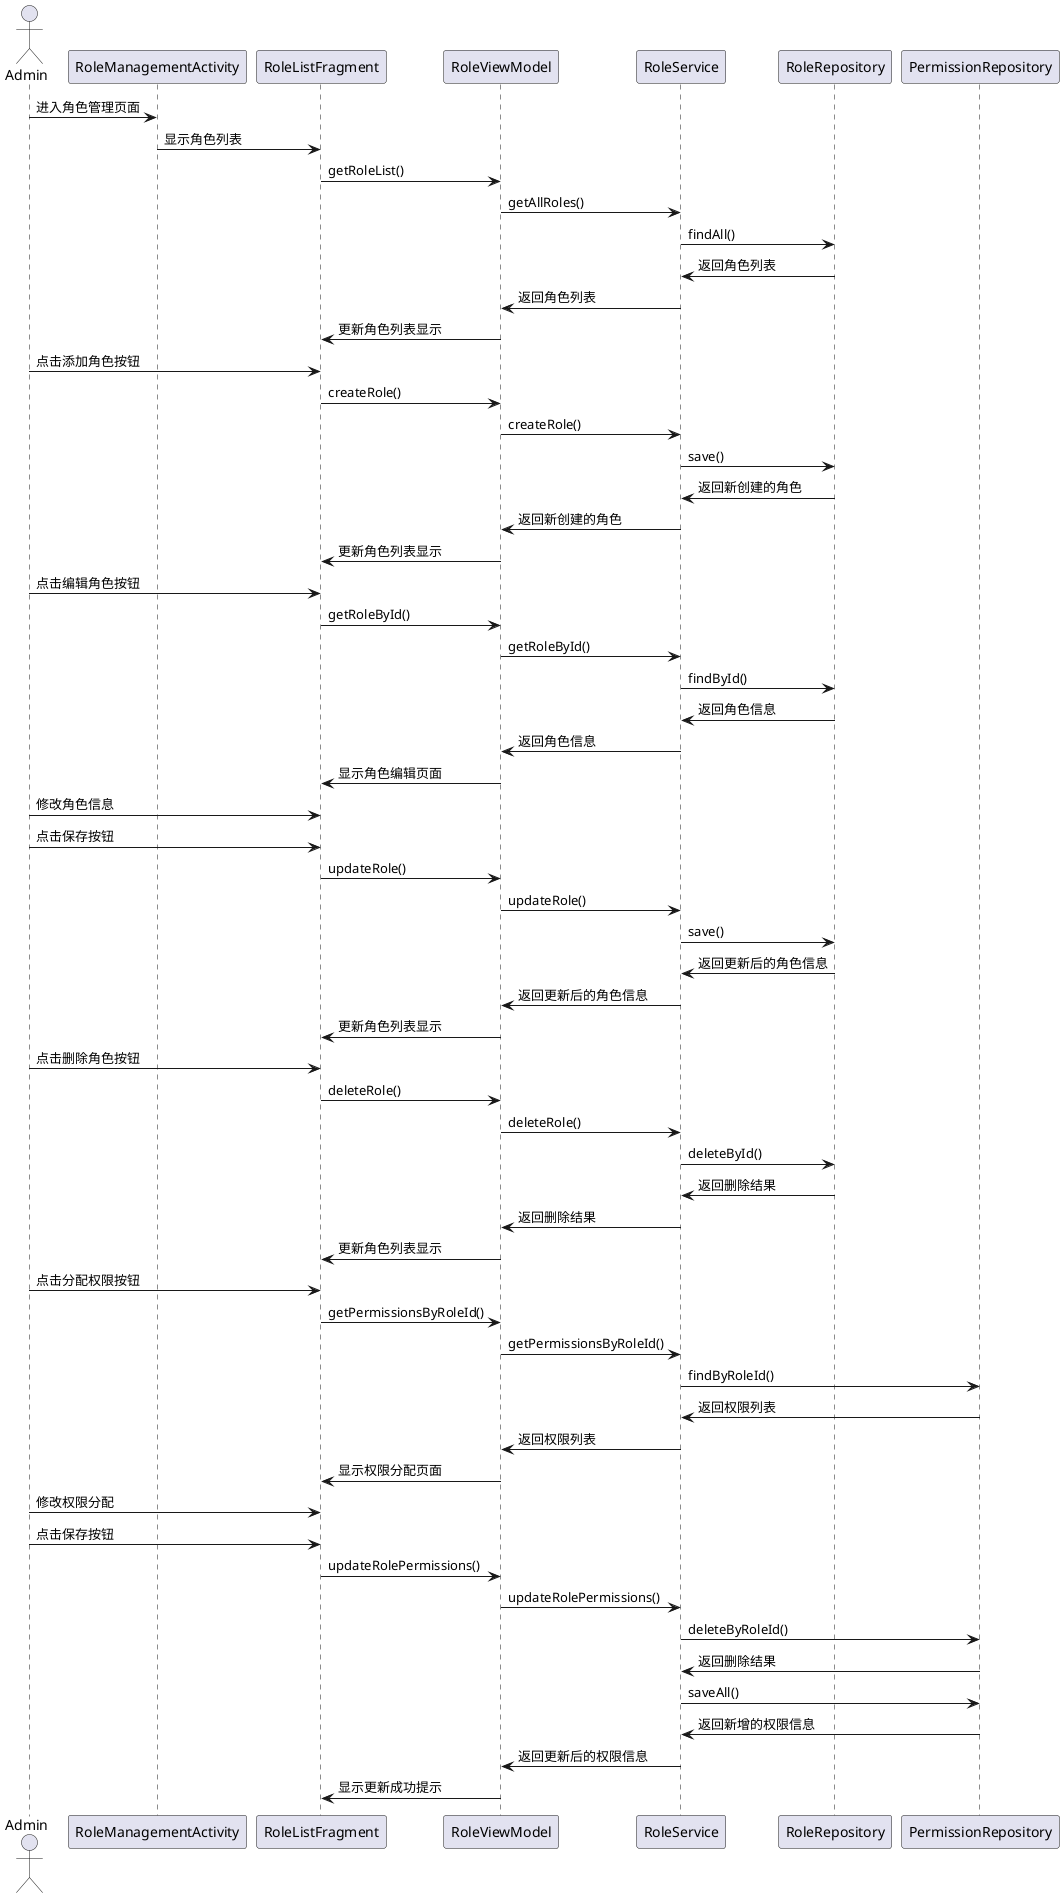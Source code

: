 @startuml
actor Admin
participant RoleManagementActivity
participant RoleListFragment
participant RoleViewModel
participant RoleService
participant RoleRepository
participant PermissionRepository

Admin -> RoleManagementActivity: 进入角色管理页面
RoleManagementActivity -> RoleListFragment: 显示角色列表

RoleListFragment -> RoleViewModel: getRoleList()
RoleViewModel -> RoleService: getAllRoles()
RoleService -> RoleRepository: findAll()
RoleRepository -> RoleService: 返回角色列表
RoleService -> RoleViewModel: 返回角色列表
RoleViewModel -> RoleListFragment: 更新角色列表显示

Admin -> RoleListFragment: 点击添加角色按钮
RoleListFragment -> RoleViewModel: createRole()
RoleViewModel -> RoleService: createRole()
RoleService -> RoleRepository: save()
RoleRepository -> RoleService: 返回新创建的角色
RoleService -> RoleViewModel: 返回新创建的角色
RoleViewModel -> RoleListFragment: 更新角色列表显示

Admin -> RoleListFragment: 点击编辑角色按钮
RoleListFragment -> RoleViewModel: getRoleById()
RoleViewModel -> RoleService: getRoleById()
RoleService -> RoleRepository: findById()
RoleRepository -> RoleService: 返回角色信息
RoleService -> RoleViewModel: 返回角色信息
RoleViewModel -> RoleListFragment: 显示角色编辑页面

Admin -> RoleListFragment: 修改角色信息
Admin -> RoleListFragment: 点击保存按钮
RoleListFragment -> RoleViewModel: updateRole()
RoleViewModel -> RoleService: updateRole()
RoleService -> RoleRepository: save()
RoleRepository -> RoleService: 返回更新后的角色信息
RoleService -> RoleViewModel: 返回更新后的角色信息
RoleViewModel -> RoleListFragment: 更新角色列表显示

Admin -> RoleListFragment: 点击删除角色按钮
RoleListFragment -> RoleViewModel: deleteRole()
RoleViewModel -> RoleService: deleteRole()
RoleService -> RoleRepository: deleteById()
RoleRepository -> RoleService: 返回删除结果
RoleService -> RoleViewModel: 返回删除结果
RoleViewModel -> RoleListFragment: 更新角色列表显示

Admin -> RoleListFragment: 点击分配权限按钮
RoleListFragment -> RoleViewModel: getPermissionsByRoleId()
RoleViewModel -> RoleService: getPermissionsByRoleId()
RoleService -> PermissionRepository: findByRoleId()
PermissionRepository -> RoleService: 返回权限列表
RoleService -> RoleViewModel: 返回权限列表
RoleViewModel -> RoleListFragment: 显示权限分配页面

Admin -> RoleListFragment: 修改权限分配
Admin -> RoleListFragment: 点击保存按钮
RoleListFragment -> RoleViewModel: updateRolePermissions()
RoleViewModel -> RoleService: updateRolePermissions()
RoleService -> PermissionRepository: deleteByRoleId()
PermissionRepository -> RoleService: 返回删除结果
RoleService -> PermissionRepository: saveAll()
PermissionRepository -> RoleService: 返回新增的权限信息
RoleService -> RoleViewModel: 返回更新后的权限信息
RoleViewModel -> RoleListFragment: 显示更新成功提示
@enduml